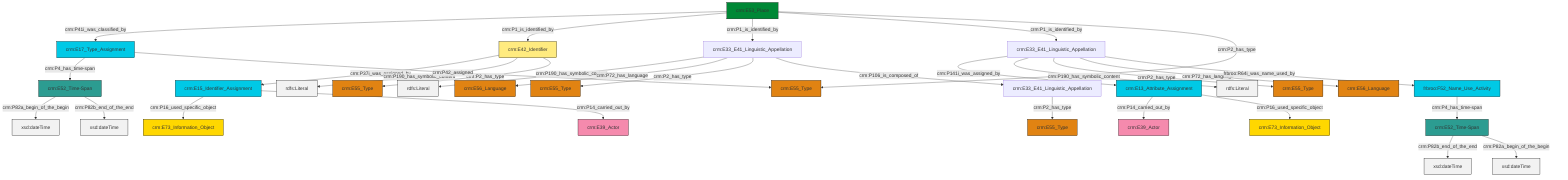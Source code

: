 graph TD
classDef Literal fill:#f2f2f2,stroke:#000000;
classDef CRM_Entity fill:#FFFFFF,stroke:#000000;
classDef Temporal_Entity fill:#00C9E6, stroke:#000000;
classDef Type fill:#E18312, stroke:#000000;
classDef Time-Span fill:#2C9C91, stroke:#000000;
classDef Appellation fill:#FFEB7F, stroke:#000000;
classDef Place fill:#008836, stroke:#000000;
classDef Persistent_Item fill:#B266B2, stroke:#000000;
classDef Conceptual_Object fill:#FFD700, stroke:#000000;
classDef Physical_Thing fill:#D2B48C, stroke:#000000;
classDef Actor fill:#f58aad, stroke:#000000;
classDef PC_Classes fill:#4ce600, stroke:#000000;
classDef Multi fill:#cccccc,stroke:#000000;

4["crm:E53_Place"]:::Place -->|crm:P41i_was_classified_by| 5["crm:E17_Type_Assignment"]:::Temporal_Entity
8["crm:E52_Time-Span"]:::Time-Span -->|crm:P82b_end_of_the_end| 9[xsd:dateTime]:::Literal
12["crm:E42_Identifier"]:::Appellation -->|crm:P37i_was_assigned_by| 13["crm:E15_Identifier_Assignment"]:::Temporal_Entity
13["crm:E15_Identifier_Assignment"]:::Temporal_Entity -->|crm:P16_used_specific_object| 14["crm:E73_Information_Object"]:::Conceptual_Object
12["crm:E42_Identifier"]:::Appellation -->|crm:P190_has_symbolic_content| 15[rdfs:Literal]:::Literal
18["crm:E33_E41_Linguistic_Appellation"]:::Default -->|crm:P190_has_symbolic_content| 19[rdfs:Literal]:::Literal
18["crm:E33_E41_Linguistic_Appellation"]:::Default -->|crm:P72_has_language| 20["crm:E56_Language"]:::Type
27["crm:E13_Attribute_Assignment"]:::Temporal_Entity -->|crm:P14_carried_out_by| 2["crm:E39_Actor"]:::Actor
4["crm:E53_Place"]:::Place -->|crm:P1_is_identified_by| 12["crm:E42_Identifier"]:::Appellation
4["crm:E53_Place"]:::Place -->|crm:P1_is_identified_by| 18["crm:E33_E41_Linguistic_Appellation"]:::Default
4["crm:E53_Place"]:::Place -->|crm:P1_is_identified_by| 29["crm:E33_E41_Linguistic_Appellation"]:::Default
29["crm:E33_E41_Linguistic_Appellation"]:::Default -->|crm:P141i_was_assigned_by| 27["crm:E13_Attribute_Assignment"]:::Temporal_Entity
30["crm:E33_E41_Linguistic_Appellation"]:::Default -->|crm:P2_has_type| 0["crm:E55_Type"]:::Type
4["crm:E53_Place"]:::Place -->|crm:P2_has_type| 33["crm:E55_Type"]:::Type
24["crm:E52_Time-Span"]:::Time-Span -->|crm:P82a_begin_of_the_begin| 34[xsd:dateTime]:::Literal
12["crm:E42_Identifier"]:::Appellation -->|crm:P2_has_type| 10["crm:E55_Type"]:::Type
29["crm:E33_E41_Linguistic_Appellation"]:::Default -->|crm:P190_has_symbolic_content| 38[rdfs:Literal]:::Literal
27["crm:E13_Attribute_Assignment"]:::Temporal_Entity -->|crm:P16_used_specific_object| 36["crm:E73_Information_Object"]:::Conceptual_Object
29["crm:E33_E41_Linguistic_Appellation"]:::Default -->|crm:P2_has_type| 16["crm:E55_Type"]:::Type
24["crm:E52_Time-Span"]:::Time-Span -->|crm:P82b_end_of_the_end| 41[xsd:dateTime]:::Literal
6["frbroo:F52_Name_Use_Activity"]:::Temporal_Entity -->|crm:P4_has_time-span| 8["crm:E52_Time-Span"]:::Time-Span
29["crm:E33_E41_Linguistic_Appellation"]:::Default -->|crm:P72_has_language| 43["crm:E56_Language"]:::Type
18["crm:E33_E41_Linguistic_Appellation"]:::Default -->|crm:P2_has_type| 45["crm:E55_Type"]:::Type
18["crm:E33_E41_Linguistic_Appellation"]:::Default -->|crm:P106_is_composed_of| 30["crm:E33_E41_Linguistic_Appellation"]:::Default
5["crm:E17_Type_Assignment"]:::Temporal_Entity -->|crm:P4_has_time-span| 24["crm:E52_Time-Span"]:::Time-Span
5["crm:E17_Type_Assignment"]:::Temporal_Entity -->|crm:P42_assigned| 33["crm:E55_Type"]:::Type
8["crm:E52_Time-Span"]:::Time-Span -->|crm:P82a_begin_of_the_begin| 49[xsd:dateTime]:::Literal
29["crm:E33_E41_Linguistic_Appellation"]:::Default -->|frbroo:R64i_was_name_used_by| 6["frbroo:F52_Name_Use_Activity"]:::Temporal_Entity
13["crm:E15_Identifier_Assignment"]:::Temporal_Entity -->|crm:P14_carried_out_by| 22["crm:E39_Actor"]:::Actor